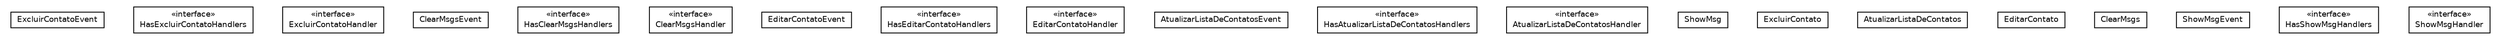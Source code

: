 #!/usr/local/bin/dot
#
# Class diagram 
# Generated by UmlGraph version 4.6 (http://www.spinellis.gr/sw/umlgraph)
#

digraph G {
	edge [fontname="Helvetica",fontsize=10,labelfontname="Helvetica",labelfontsize=10];
	node [fontname="Helvetica",fontsize=10,shape=plaintext];
	// br.net.meditec.client.events.ExcluirContatoEvent
	c238 [label=<<table border="0" cellborder="1" cellspacing="0" cellpadding="2" port="p" href="./ExcluirContatoEvent.html">
		<tr><td><table border="0" cellspacing="0" cellpadding="1">
			<tr><td> ExcluirContatoEvent </td></tr>
		</table></td></tr>
		</table>>, fontname="Helvetica", fontcolor="black", fontsize=9.0];
	// br.net.meditec.client.events.ExcluirContatoEvent.HasExcluirContatoHandlers
	c239 [label=<<table border="0" cellborder="1" cellspacing="0" cellpadding="2" port="p" href="./ExcluirContatoEvent.HasExcluirContatoHandlers.html">
		<tr><td><table border="0" cellspacing="0" cellpadding="1">
			<tr><td> &laquo;interface&raquo; </td></tr>
			<tr><td> HasExcluirContatoHandlers </td></tr>
		</table></td></tr>
		</table>>, fontname="Helvetica", fontcolor="black", fontsize=9.0];
	// br.net.meditec.client.events.ExcluirContatoEvent.ExcluirContatoHandler
	c240 [label=<<table border="0" cellborder="1" cellspacing="0" cellpadding="2" port="p" href="./ExcluirContatoEvent.ExcluirContatoHandler.html">
		<tr><td><table border="0" cellspacing="0" cellpadding="1">
			<tr><td> &laquo;interface&raquo; </td></tr>
			<tr><td> ExcluirContatoHandler </td></tr>
		</table></td></tr>
		</table>>, fontname="Helvetica", fontcolor="black", fontsize=9.0];
	// br.net.meditec.client.events.ClearMsgsEvent
	c241 [label=<<table border="0" cellborder="1" cellspacing="0" cellpadding="2" port="p" href="./ClearMsgsEvent.html">
		<tr><td><table border="0" cellspacing="0" cellpadding="1">
			<tr><td> ClearMsgsEvent </td></tr>
		</table></td></tr>
		</table>>, fontname="Helvetica", fontcolor="black", fontsize=9.0];
	// br.net.meditec.client.events.ClearMsgsEvent.HasClearMsgsHandlers
	c242 [label=<<table border="0" cellborder="1" cellspacing="0" cellpadding="2" port="p" href="./ClearMsgsEvent.HasClearMsgsHandlers.html">
		<tr><td><table border="0" cellspacing="0" cellpadding="1">
			<tr><td> &laquo;interface&raquo; </td></tr>
			<tr><td> HasClearMsgsHandlers </td></tr>
		</table></td></tr>
		</table>>, fontname="Helvetica", fontcolor="black", fontsize=9.0];
	// br.net.meditec.client.events.ClearMsgsEvent.ClearMsgsHandler
	c243 [label=<<table border="0" cellborder="1" cellspacing="0" cellpadding="2" port="p" href="./ClearMsgsEvent.ClearMsgsHandler.html">
		<tr><td><table border="0" cellspacing="0" cellpadding="1">
			<tr><td> &laquo;interface&raquo; </td></tr>
			<tr><td> ClearMsgsHandler </td></tr>
		</table></td></tr>
		</table>>, fontname="Helvetica", fontcolor="black", fontsize=9.0];
	// br.net.meditec.client.events.EditarContatoEvent
	c244 [label=<<table border="0" cellborder="1" cellspacing="0" cellpadding="2" port="p" href="./EditarContatoEvent.html">
		<tr><td><table border="0" cellspacing="0" cellpadding="1">
			<tr><td> EditarContatoEvent </td></tr>
		</table></td></tr>
		</table>>, fontname="Helvetica", fontcolor="black", fontsize=9.0];
	// br.net.meditec.client.events.EditarContatoEvent.HasEditarContatoHandlers
	c245 [label=<<table border="0" cellborder="1" cellspacing="0" cellpadding="2" port="p" href="./EditarContatoEvent.HasEditarContatoHandlers.html">
		<tr><td><table border="0" cellspacing="0" cellpadding="1">
			<tr><td> &laquo;interface&raquo; </td></tr>
			<tr><td> HasEditarContatoHandlers </td></tr>
		</table></td></tr>
		</table>>, fontname="Helvetica", fontcolor="black", fontsize=9.0];
	// br.net.meditec.client.events.EditarContatoEvent.EditarContatoHandler
	c246 [label=<<table border="0" cellborder="1" cellspacing="0" cellpadding="2" port="p" href="./EditarContatoEvent.EditarContatoHandler.html">
		<tr><td><table border="0" cellspacing="0" cellpadding="1">
			<tr><td> &laquo;interface&raquo; </td></tr>
			<tr><td> EditarContatoHandler </td></tr>
		</table></td></tr>
		</table>>, fontname="Helvetica", fontcolor="black", fontsize=9.0];
	// br.net.meditec.client.events.AtualizarListaDeContatosEvent
	c247 [label=<<table border="0" cellborder="1" cellspacing="0" cellpadding="2" port="p" href="./AtualizarListaDeContatosEvent.html">
		<tr><td><table border="0" cellspacing="0" cellpadding="1">
			<tr><td> AtualizarListaDeContatosEvent </td></tr>
		</table></td></tr>
		</table>>, fontname="Helvetica", fontcolor="black", fontsize=9.0];
	// br.net.meditec.client.events.AtualizarListaDeContatosEvent.HasAtualizarListaDeContatosHandlers
	c248 [label=<<table border="0" cellborder="1" cellspacing="0" cellpadding="2" port="p" href="./AtualizarListaDeContatosEvent.HasAtualizarListaDeContatosHandlers.html">
		<tr><td><table border="0" cellspacing="0" cellpadding="1">
			<tr><td> &laquo;interface&raquo; </td></tr>
			<tr><td> HasAtualizarListaDeContatosHandlers </td></tr>
		</table></td></tr>
		</table>>, fontname="Helvetica", fontcolor="black", fontsize=9.0];
	// br.net.meditec.client.events.AtualizarListaDeContatosEvent.AtualizarListaDeContatosHandler
	c249 [label=<<table border="0" cellborder="1" cellspacing="0" cellpadding="2" port="p" href="./AtualizarListaDeContatosEvent.AtualizarListaDeContatosHandler.html">
		<tr><td><table border="0" cellspacing="0" cellpadding="1">
			<tr><td> &laquo;interface&raquo; </td></tr>
			<tr><td> AtualizarListaDeContatosHandler </td></tr>
		</table></td></tr>
		</table>>, fontname="Helvetica", fontcolor="black", fontsize=9.0];
	// br.net.meditec.client.events.ShowMsg
	c250 [label=<<table border="0" cellborder="1" cellspacing="0" cellpadding="2" port="p" href="./ShowMsg.html">
		<tr><td><table border="0" cellspacing="0" cellpadding="1">
			<tr><td> ShowMsg </td></tr>
		</table></td></tr>
		</table>>, fontname="Helvetica", fontcolor="black", fontsize=9.0];
	// br.net.meditec.client.events.ExcluirContato
	c251 [label=<<table border="0" cellborder="1" cellspacing="0" cellpadding="2" port="p" href="./ExcluirContato.html">
		<tr><td><table border="0" cellspacing="0" cellpadding="1">
			<tr><td> ExcluirContato </td></tr>
		</table></td></tr>
		</table>>, fontname="Helvetica", fontcolor="black", fontsize=9.0];
	// br.net.meditec.client.events.AtualizarListaDeContatos
	c252 [label=<<table border="0" cellborder="1" cellspacing="0" cellpadding="2" port="p" href="./AtualizarListaDeContatos.html">
		<tr><td><table border="0" cellspacing="0" cellpadding="1">
			<tr><td> AtualizarListaDeContatos </td></tr>
		</table></td></tr>
		</table>>, fontname="Helvetica", fontcolor="black", fontsize=9.0];
	// br.net.meditec.client.events.EditarContato
	c253 [label=<<table border="0" cellborder="1" cellspacing="0" cellpadding="2" port="p" href="./EditarContato.html">
		<tr><td><table border="0" cellspacing="0" cellpadding="1">
			<tr><td> EditarContato </td></tr>
		</table></td></tr>
		</table>>, fontname="Helvetica", fontcolor="black", fontsize=9.0];
	// br.net.meditec.client.events.ClearMsgs
	c254 [label=<<table border="0" cellborder="1" cellspacing="0" cellpadding="2" port="p" href="./ClearMsgs.html">
		<tr><td><table border="0" cellspacing="0" cellpadding="1">
			<tr><td> ClearMsgs </td></tr>
		</table></td></tr>
		</table>>, fontname="Helvetica", fontcolor="black", fontsize=9.0];
	// br.net.meditec.client.events.ShowMsgEvent
	c255 [label=<<table border="0" cellborder="1" cellspacing="0" cellpadding="2" port="p" href="./ShowMsgEvent.html">
		<tr><td><table border="0" cellspacing="0" cellpadding="1">
			<tr><td> ShowMsgEvent </td></tr>
		</table></td></tr>
		</table>>, fontname="Helvetica", fontcolor="black", fontsize=9.0];
	// br.net.meditec.client.events.ShowMsgEvent.HasShowMsgHandlers
	c256 [label=<<table border="0" cellborder="1" cellspacing="0" cellpadding="2" port="p" href="./ShowMsgEvent.HasShowMsgHandlers.html">
		<tr><td><table border="0" cellspacing="0" cellpadding="1">
			<tr><td> &laquo;interface&raquo; </td></tr>
			<tr><td> HasShowMsgHandlers </td></tr>
		</table></td></tr>
		</table>>, fontname="Helvetica", fontcolor="black", fontsize=9.0];
	// br.net.meditec.client.events.ShowMsgEvent.ShowMsgHandler
	c257 [label=<<table border="0" cellborder="1" cellspacing="0" cellpadding="2" port="p" href="./ShowMsgEvent.ShowMsgHandler.html">
		<tr><td><table border="0" cellspacing="0" cellpadding="1">
			<tr><td> &laquo;interface&raquo; </td></tr>
			<tr><td> ShowMsgHandler </td></tr>
		</table></td></tr>
		</table>>, fontname="Helvetica", fontcolor="black", fontsize=9.0];
}

